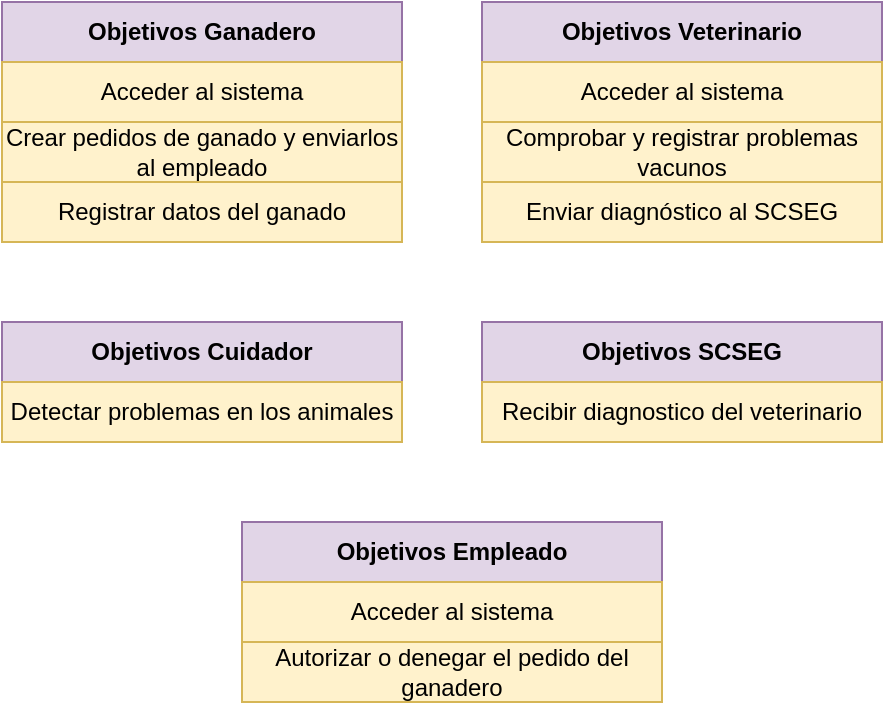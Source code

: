 <mxfile version="13.9.9" type="device"><diagram id="75psYMf6gQyGQOIzrUqF" name="Página-1"><mxGraphModel dx="749" dy="556" grid="1" gridSize="10" guides="1" tooltips="1" connect="1" arrows="1" fold="1" page="1" pageScale="1" pageWidth="827" pageHeight="1169" math="0" shadow="0"><root><mxCell id="0"/><mxCell id="1" parent="0"/><mxCell id="OEwEfxuH3iSRmCDek-oi-14" value="&lt;b&gt;Objetivos Empleado&lt;/b&gt;" style="rounded=0;whiteSpace=wrap;html=1;fillColor=#e1d5e7;strokeColor=#9673a6;" parent="1" vertex="1"><mxGeometry x="280" y="380" width="210" height="30" as="geometry"/></mxCell><mxCell id="OEwEfxuH3iSRmCDek-oi-16" value="Acceder al sistema" style="rounded=0;whiteSpace=wrap;html=1;fillColor=#fff2cc;strokeColor=#d6b656;" parent="1" vertex="1"><mxGeometry x="280" y="410" width="210" height="30" as="geometry"/></mxCell><mxCell id="OEwEfxuH3iSRmCDek-oi-18" value="Autorizar o denegar el pedido del ganadero" style="rounded=0;whiteSpace=wrap;html=1;fillColor=#fff2cc;strokeColor=#d6b656;" parent="1" vertex="1"><mxGeometry x="280" y="440" width="210" height="30" as="geometry"/></mxCell><mxCell id="OEwEfxuH3iSRmCDek-oi-23" value="&lt;b&gt;Objetivos Veterinario&lt;/b&gt;" style="rounded=0;whiteSpace=wrap;html=1;fillColor=#e1d5e7;strokeColor=#9673a6;" parent="1" vertex="1"><mxGeometry x="400" y="120" width="200" height="30" as="geometry"/></mxCell><mxCell id="OEwEfxuH3iSRmCDek-oi-25" value="Comprobar y registrar problemas vacunos" style="rounded=0;whiteSpace=wrap;html=1;fillColor=#fff2cc;strokeColor=#d6b656;" parent="1" vertex="1"><mxGeometry x="400" y="180" width="200" height="30" as="geometry"/></mxCell><mxCell id="OEwEfxuH3iSRmCDek-oi-33" value="&lt;b&gt;Objetivos Cuidador&lt;/b&gt;" style="rounded=0;whiteSpace=wrap;html=1;fillColor=#e1d5e7;strokeColor=#9673a6;" parent="1" vertex="1"><mxGeometry x="160" y="280" width="200" height="30" as="geometry"/></mxCell><mxCell id="OEwEfxuH3iSRmCDek-oi-35" value="Detectar problemas en los animales" style="rounded=0;whiteSpace=wrap;html=1;fillColor=#fff2cc;strokeColor=#d6b656;" parent="1" vertex="1"><mxGeometry x="160" y="310" width="200" height="30" as="geometry"/></mxCell><mxCell id="OEwEfxuH3iSRmCDek-oi-42" value="Acceder al sistema" style="rounded=0;whiteSpace=wrap;html=1;fillColor=#fff2cc;strokeColor=#d6b656;" parent="1" vertex="1"><mxGeometry x="400" y="150" width="200" height="30" as="geometry"/></mxCell><mxCell id="OEwEfxuH3iSRmCDek-oi-44" value="Enviar diagnóstico al SCSEG" style="rounded=0;whiteSpace=wrap;html=1;fillColor=#fff2cc;strokeColor=#d6b656;" parent="1" vertex="1"><mxGeometry x="400" y="210" width="200" height="30" as="geometry"/></mxCell><mxCell id="OEwEfxuH3iSRmCDek-oi-46" value="&lt;b&gt;Objetivos SCSEG&lt;/b&gt;" style="rounded=0;whiteSpace=wrap;html=1;fillColor=#e1d5e7;strokeColor=#9673a6;" parent="1" vertex="1"><mxGeometry x="400" y="280" width="200" height="30" as="geometry"/></mxCell><mxCell id="OEwEfxuH3iSRmCDek-oi-50" value="Recibir diagnostico del veterinario" style="rounded=0;whiteSpace=wrap;html=1;fillColor=#fff2cc;strokeColor=#d6b656;" parent="1" vertex="1"><mxGeometry x="400" y="310" width="200" height="30" as="geometry"/></mxCell><mxCell id="OEwEfxuH3iSRmCDek-oi-1" value="&lt;b&gt;Objetivos Ganadero&lt;/b&gt;" style="rounded=0;whiteSpace=wrap;html=1;fillColor=#e1d5e7;strokeColor=#9673a6;" parent="1" vertex="1"><mxGeometry x="160" y="120" width="200" height="30" as="geometry"/></mxCell><mxCell id="OEwEfxuH3iSRmCDek-oi-6" value="Acceder al sistema" style="rounded=0;whiteSpace=wrap;html=1;fillColor=#fff2cc;strokeColor=#d6b656;" parent="1" vertex="1"><mxGeometry x="160" y="150" width="200" height="30" as="geometry"/></mxCell><mxCell id="OEwEfxuH3iSRmCDek-oi-8" value="Crear pedidos de ganado y enviarlos al empleado" style="rounded=0;whiteSpace=wrap;html=1;fillColor=#fff2cc;strokeColor=#d6b656;" parent="1" vertex="1"><mxGeometry x="160" y="180" width="200" height="30" as="geometry"/></mxCell><mxCell id="OEwEfxuH3iSRmCDek-oi-10" value="Registrar datos del ganado" style="rounded=0;whiteSpace=wrap;html=1;fillColor=#fff2cc;strokeColor=#d6b656;" parent="1" vertex="1"><mxGeometry x="160" y="210" width="200" height="30" as="geometry"/></mxCell></root></mxGraphModel></diagram></mxfile>